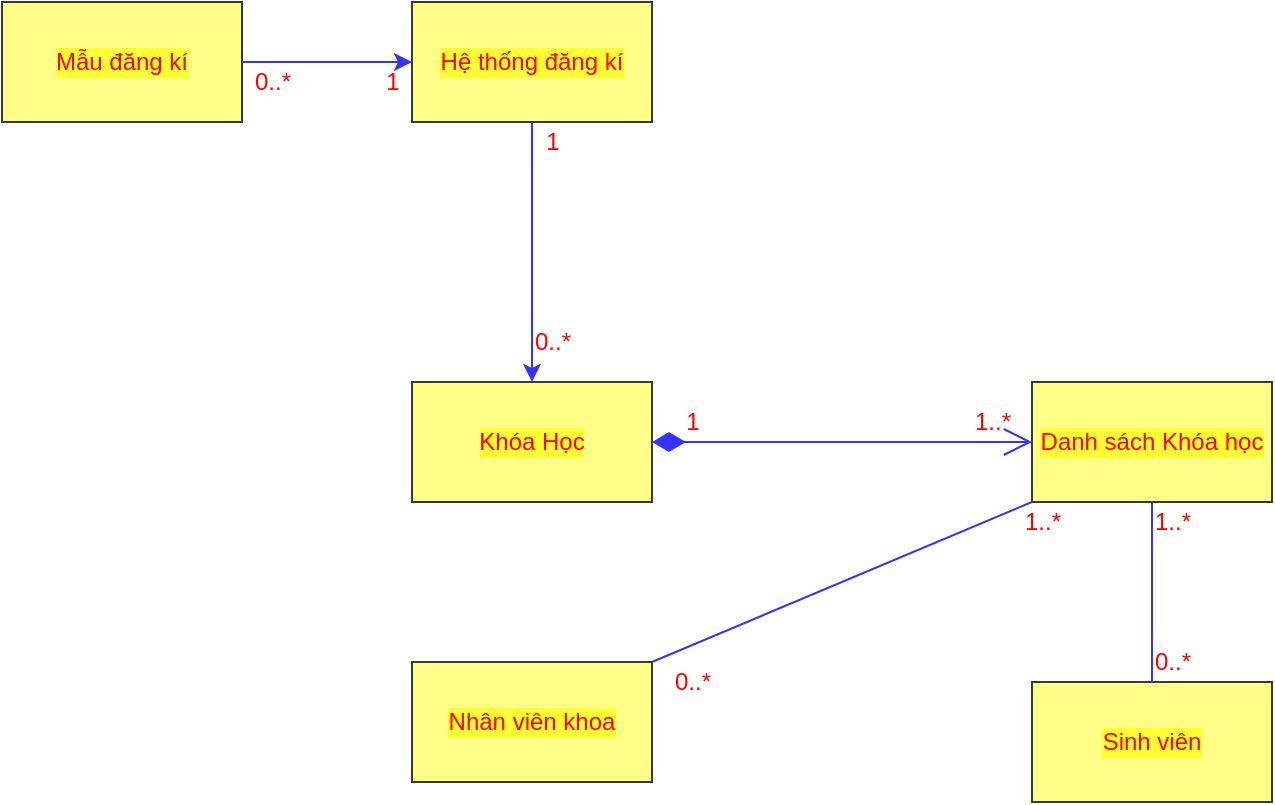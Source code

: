 <mxfile>
    <diagram id="_UxFQ_0E_hbpEMtKLm1K" name="lap1.1">
        <mxGraphModel dx="1189" dy="609" grid="1" gridSize="10" guides="1" tooltips="1" connect="1" arrows="1" fold="1" page="1" pageScale="1" pageWidth="850" pageHeight="1100" background="#FFFFFF" math="0" shadow="0">
            <root>
                <mxCell id="0"/>
                <mxCell id="1" parent="0"/>
                <mxCell id="69oGPSVdqGjq_GLPQMWP-30" value="" style="edgeStyle=none;html=1;fontColor=#FF0000;strokeColor=#3333FF;entryX=0.5;entryY=0;entryDx=0;entryDy=0;exitX=0.5;exitY=1;exitDx=0;exitDy=0;" edge="1" parent="1" source="69oGPSVdqGjq_GLPQMWP-29" target="69oGPSVdqGjq_GLPQMWP-10">
                    <mxGeometry relative="1" as="geometry"/>
                </mxCell>
                <mxCell id="69oGPSVdqGjq_GLPQMWP-10" value="&lt;font color=&quot;#ff0000&quot;&gt;Khóa Học&lt;/font&gt;" style="rounded=0;whiteSpace=wrap;html=1;labelBackgroundColor=#FFFF33;strokeColor=#36393d;fillColor=#ffff88;" vertex="1" parent="1">
                    <mxGeometry x="220" y="460" width="120" height="60" as="geometry"/>
                </mxCell>
                <mxCell id="69oGPSVdqGjq_GLPQMWP-12" value="&lt;font color=&quot;#ff0000&quot;&gt;Sinh viên&lt;/font&gt;" style="rounded=0;whiteSpace=wrap;html=1;labelBackgroundColor=#FFFF33;strokeColor=#36393d;fillColor=#ffff88;" vertex="1" parent="1">
                    <mxGeometry x="530" y="610" width="120" height="60" as="geometry"/>
                </mxCell>
                <mxCell id="69oGPSVdqGjq_GLPQMWP-20" value="&lt;font color=&quot;#ff0000&quot;&gt;Danh sách Khóa học&lt;/font&gt;" style="rounded=0;whiteSpace=wrap;html=1;labelBackgroundColor=#FFFF33;strokeColor=#36393d;fillColor=#ffff88;" vertex="1" parent="1">
                    <mxGeometry x="530" y="460" width="120" height="60" as="geometry"/>
                </mxCell>
                <mxCell id="69oGPSVdqGjq_GLPQMWP-24" value="" style="endArrow=open;html=1;endSize=12;startArrow=diamondThin;startSize=14;startFill=1;edgeStyle=orthogonalEdgeStyle;align=left;verticalAlign=bottom;fontColor=#FF0000;strokeColor=#3333FF;entryX=0;entryY=0.5;entryDx=0;entryDy=0;exitX=1;exitY=0.5;exitDx=0;exitDy=0;" edge="1" parent="1" source="69oGPSVdqGjq_GLPQMWP-10" target="69oGPSVdqGjq_GLPQMWP-20">
                    <mxGeometry x="-1" y="3" relative="1" as="geometry">
                        <mxPoint x="340" y="480" as="sourcePoint"/>
                        <mxPoint x="710" y="480" as="targetPoint"/>
                        <Array as="points">
                            <mxPoint x="340" y="490"/>
                        </Array>
                    </mxGeometry>
                </mxCell>
                <mxCell id="69oGPSVdqGjq_GLPQMWP-42" value="" style="edgeStyle=none;html=1;fontColor=#FF0000;strokeColor=#3333FF;exitX=1;exitY=0.5;exitDx=0;exitDy=0;entryX=0;entryY=0.5;entryDx=0;entryDy=0;" edge="1" parent="1" source="69oGPSVdqGjq_GLPQMWP-41" target="69oGPSVdqGjq_GLPQMWP-29">
                    <mxGeometry relative="1" as="geometry">
                        <mxPoint x="190" y="370" as="targetPoint"/>
                    </mxGeometry>
                </mxCell>
                <mxCell id="69oGPSVdqGjq_GLPQMWP-29" value="&lt;font color=&quot;#ff0000&quot;&gt;Hệ thống đăng kí&lt;/font&gt;" style="rounded=0;whiteSpace=wrap;html=1;labelBackgroundColor=#FFFF33;strokeColor=#36393d;fillColor=#ffff88;" vertex="1" parent="1">
                    <mxGeometry x="220" y="270" width="120" height="60" as="geometry"/>
                </mxCell>
                <mxCell id="69oGPSVdqGjq_GLPQMWP-33" value="" style="endArrow=none;html=1;fontColor=#FF0000;strokeColor=#3333FF;exitX=0.5;exitY=0;exitDx=0;exitDy=0;entryX=0.5;entryY=1;entryDx=0;entryDy=0;" edge="1" parent="1" source="69oGPSVdqGjq_GLPQMWP-12" target="69oGPSVdqGjq_GLPQMWP-20">
                    <mxGeometry width="50" height="50" relative="1" as="geometry">
                        <mxPoint x="600" y="510" as="sourcePoint"/>
                        <mxPoint x="650" y="460" as="targetPoint"/>
                    </mxGeometry>
                </mxCell>
                <mxCell id="69oGPSVdqGjq_GLPQMWP-39" value="1" style="text;html=1;align=center;verticalAlign=middle;resizable=0;points=[];autosize=1;strokeColor=none;fillColor=none;fontColor=#FF0000;" vertex="1" parent="1">
                    <mxGeometry x="280" y="330" width="20" height="20" as="geometry"/>
                </mxCell>
                <mxCell id="69oGPSVdqGjq_GLPQMWP-40" value="0..*" style="text;html=1;align=center;verticalAlign=middle;resizable=0;points=[];autosize=1;strokeColor=none;fillColor=none;fontColor=#FF0000;" vertex="1" parent="1">
                    <mxGeometry x="275" y="430" width="30" height="20" as="geometry"/>
                </mxCell>
                <mxCell id="69oGPSVdqGjq_GLPQMWP-41" value="&lt;font color=&quot;#ff0000&quot;&gt;Mẫu đăng kí&lt;/font&gt;" style="rounded=0;whiteSpace=wrap;html=1;labelBackgroundColor=#FFFF33;strokeColor=#36393d;fillColor=#ffff88;" vertex="1" parent="1">
                    <mxGeometry x="15" y="270" width="120" height="60" as="geometry"/>
                </mxCell>
                <mxCell id="69oGPSVdqGjq_GLPQMWP-43" value="0..*" style="text;html=1;align=center;verticalAlign=middle;resizable=0;points=[];autosize=1;strokeColor=none;fillColor=none;fontColor=#FF0000;" vertex="1" parent="1">
                    <mxGeometry x="135" y="300" width="30" height="20" as="geometry"/>
                </mxCell>
                <mxCell id="69oGPSVdqGjq_GLPQMWP-44" value="1" style="text;html=1;align=center;verticalAlign=middle;resizable=0;points=[];autosize=1;strokeColor=none;fillColor=none;fontColor=#FF0000;" vertex="1" parent="1">
                    <mxGeometry x="200" y="300" width="20" height="20" as="geometry"/>
                </mxCell>
                <mxCell id="69oGPSVdqGjq_GLPQMWP-47" value="&lt;font color=&quot;#ff0000&quot;&gt;Nhân viên khoa&lt;/font&gt;" style="rounded=0;whiteSpace=wrap;html=1;labelBackgroundColor=#FFFF33;strokeColor=#36393d;fillColor=#ffff88;" vertex="1" parent="1">
                    <mxGeometry x="220" y="600" width="120" height="60" as="geometry"/>
                </mxCell>
                <mxCell id="69oGPSVdqGjq_GLPQMWP-53" value="1" style="text;html=1;align=center;verticalAlign=middle;resizable=0;points=[];autosize=1;strokeColor=none;fillColor=none;fontColor=#FF0000;" vertex="1" parent="1">
                    <mxGeometry x="350" y="470" width="20" height="20" as="geometry"/>
                </mxCell>
                <mxCell id="69oGPSVdqGjq_GLPQMWP-54" value="1..*" style="text;html=1;align=center;verticalAlign=middle;resizable=0;points=[];autosize=1;strokeColor=none;fillColor=none;fontColor=#FF0000;" vertex="1" parent="1">
                    <mxGeometry x="495" y="470" width="30" height="20" as="geometry"/>
                </mxCell>
                <mxCell id="69oGPSVdqGjq_GLPQMWP-55" value="0..*" style="text;html=1;align=center;verticalAlign=middle;resizable=0;points=[];autosize=1;strokeColor=none;fillColor=none;fontColor=#FF0000;" vertex="1" parent="1">
                    <mxGeometry x="345" y="600" width="30" height="20" as="geometry"/>
                </mxCell>
                <mxCell id="69oGPSVdqGjq_GLPQMWP-56" value="1..*" style="text;html=1;align=center;verticalAlign=middle;resizable=0;points=[];autosize=1;strokeColor=none;fillColor=none;fontColor=#FF0000;" vertex="1" parent="1">
                    <mxGeometry x="520" y="520" width="30" height="20" as="geometry"/>
                </mxCell>
                <mxCell id="69oGPSVdqGjq_GLPQMWP-57" value="0..*" style="text;html=1;align=center;verticalAlign=middle;resizable=0;points=[];autosize=1;strokeColor=none;fillColor=none;fontColor=#FF0000;" vertex="1" parent="1">
                    <mxGeometry x="585" y="590" width="30" height="20" as="geometry"/>
                </mxCell>
                <mxCell id="69oGPSVdqGjq_GLPQMWP-58" value="1..*" style="text;html=1;align=center;verticalAlign=middle;resizable=0;points=[];autosize=1;strokeColor=none;fillColor=none;fontColor=#FF0000;" vertex="1" parent="1">
                    <mxGeometry x="585" y="520" width="30" height="20" as="geometry"/>
                </mxCell>
                <mxCell id="8IzJXHb4NHh8uz1D8R7h-1" value="" style="endArrow=none;html=1;fontColor=#FF0000;strokeColor=#3333FF;exitX=1;exitY=0;exitDx=0;exitDy=0;entryX=0;entryY=1;entryDx=0;entryDy=0;" edge="1" parent="1" source="69oGPSVdqGjq_GLPQMWP-47" target="69oGPSVdqGjq_GLPQMWP-20">
                    <mxGeometry width="50" height="50" relative="1" as="geometry">
                        <mxPoint x="440" y="510" as="sourcePoint"/>
                        <mxPoint x="490" y="460" as="targetPoint"/>
                    </mxGeometry>
                </mxCell>
            </root>
        </mxGraphModel>
    </diagram>
    <diagram name="lap1.2" id="RYfqkhEIGYZpy4Kvbkqd">
        <mxGraphModel dx="1189" dy="609" grid="1" gridSize="10" guides="1" tooltips="1" connect="1" arrows="1" fold="1" page="1" pageScale="1" pageWidth="850" pageHeight="1100" background="#FFFFFF" math="0" shadow="0">
            <root>
                <mxCell id="ChFzxE-hWu39rJrbuBB7-0"/>
                <mxCell id="ChFzxE-hWu39rJrbuBB7-1" parent="ChFzxE-hWu39rJrbuBB7-0"/>
                <mxCell id="6YHprF1FvIJKnkjolSpg-0" value="&lt;font color=&quot;#ff0000&quot;&gt;Kí hợp đồng&lt;/font&gt;" style="rounded=0;whiteSpace=wrap;html=1;labelBackgroundColor=#FFFF33;strokeColor=#36393d;fillColor=#ffff88;" vertex="1" parent="ChFzxE-hWu39rJrbuBB7-1">
                    <mxGeometry x="120" y="100" width="120" height="60" as="geometry"/>
                </mxCell>
                <mxCell id="-flt12kWFM7OfgQ0mb0j-1" value="" style="edgeStyle=none;html=1;fontColor=#FF0000;strokeColor=#3333FF;" edge="1" parent="ChFzxE-hWu39rJrbuBB7-1" source="6YHprF1FvIJKnkjolSpg-2" target="-flt12kWFM7OfgQ0mb0j-0">
                    <mxGeometry relative="1" as="geometry"/>
                </mxCell>
                <mxCell id="-flt12kWFM7OfgQ0mb0j-3" value="" style="edgeStyle=none;html=1;fontColor=#FF0000;strokeColor=#3333FF;" edge="1" parent="ChFzxE-hWu39rJrbuBB7-1" source="6YHprF1FvIJKnkjolSpg-2" target="-flt12kWFM7OfgQ0mb0j-2">
                    <mxGeometry relative="1" as="geometry"/>
                </mxCell>
                <mxCell id="6YHprF1FvIJKnkjolSpg-2" value="&lt;font color=&quot;#ff0000&quot;&gt;Khách hàng&amp;nbsp;&lt;/font&gt;" style="rounded=0;whiteSpace=wrap;html=1;labelBackgroundColor=#FFFF33;strokeColor=#36393d;fillColor=#ffff88;" vertex="1" parent="ChFzxE-hWu39rJrbuBB7-1">
                    <mxGeometry x="120" y="240" width="120" height="60" as="geometry"/>
                </mxCell>
                <mxCell id="6YHprF1FvIJKnkjolSpg-5" value="&lt;font color=&quot;#ff0000&quot;&gt;Công ty&lt;/font&gt;" style="rounded=0;whiteSpace=wrap;html=1;labelBackgroundColor=#FFFF33;strokeColor=#36393d;fillColor=#ffff88;" vertex="1" parent="ChFzxE-hWu39rJrbuBB7-1">
                    <mxGeometry x="440" y="100" width="120" height="60" as="geometry"/>
                </mxCell>
                <mxCell id="6YHprF1FvIJKnkjolSpg-8" value="&lt;font color=&quot;#ff0000&quot;&gt;Thông tin căn nhà&lt;/font&gt;" style="rounded=0;whiteSpace=wrap;html=1;labelBackgroundColor=#FFFF33;strokeColor=#36393d;fillColor=#ffff88;" vertex="1" parent="ChFzxE-hWu39rJrbuBB7-1">
                    <mxGeometry x="440" y="380" width="120" height="60" as="geometry"/>
                </mxCell>
                <mxCell id="-flt12kWFM7OfgQ0mb0j-0" value="&lt;font color=&quot;#ff0000&quot;&gt;Khách mua&amp;nbsp;&lt;/font&gt;" style="rounded=0;whiteSpace=wrap;html=1;labelBackgroundColor=#FFFF33;strokeColor=#36393d;fillColor=#ffff88;" vertex="1" parent="ChFzxE-hWu39rJrbuBB7-1">
                    <mxGeometry x="20" y="380" width="120" height="60" as="geometry"/>
                </mxCell>
                <mxCell id="-flt12kWFM7OfgQ0mb0j-2" value="&lt;font color=&quot;#ff0000&quot;&gt;Khách bán&amp;nbsp;&lt;/font&gt;" style="rounded=0;whiteSpace=wrap;html=1;labelBackgroundColor=#FFFF33;strokeColor=#36393d;fillColor=#ffff88;" vertex="1" parent="ChFzxE-hWu39rJrbuBB7-1">
                    <mxGeometry x="220" y="380" width="120" height="60" as="geometry"/>
                </mxCell>
                <mxCell id="-flt12kWFM7OfgQ0mb0j-6" value="" style="endArrow=none;html=1;fontColor=#FF0000;strokeColor=#3333FF;exitX=1;exitY=0.5;exitDx=0;exitDy=0;entryX=0;entryY=0.5;entryDx=0;entryDy=0;" edge="1" parent="ChFzxE-hWu39rJrbuBB7-1" source="6YHprF1FvIJKnkjolSpg-0" target="6YHprF1FvIJKnkjolSpg-5">
                    <mxGeometry width="50" height="50" relative="1" as="geometry">
                        <mxPoint x="190" y="250" as="sourcePoint"/>
                        <mxPoint x="190" y="170" as="targetPoint"/>
                    </mxGeometry>
                </mxCell>
                <mxCell id="-flt12kWFM7OfgQ0mb0j-7" value="" style="endArrow=diamondThin;endFill=1;endSize=24;html=1;fontColor=#FF0000;strokeColor=#3333FF;entryX=0.5;entryY=0;entryDx=0;entryDy=0;exitX=0.5;exitY=1;exitDx=0;exitDy=0;" edge="1" parent="ChFzxE-hWu39rJrbuBB7-1" source="6YHprF1FvIJKnkjolSpg-0" target="6YHprF1FvIJKnkjolSpg-2">
                    <mxGeometry width="160" relative="1" as="geometry">
                        <mxPoint x="510" y="310" as="sourcePoint"/>
                        <mxPoint x="670" y="310" as="targetPoint"/>
                    </mxGeometry>
                </mxCell>
                <mxCell id="kIf_Ze4gFEKOfoDL0Ew3-0" value="&lt;font color=&quot;#ff0000&quot;&gt;Nhà&amp;nbsp;&lt;/font&gt;" style="rounded=0;whiteSpace=wrap;html=1;labelBackgroundColor=#FFFF33;strokeColor=#36393d;fillColor=#ffff88;" vertex="1" parent="ChFzxE-hWu39rJrbuBB7-1">
                    <mxGeometry x="440" y="220" width="120" height="60" as="geometry"/>
                </mxCell>
                <mxCell id="kIf_Ze4gFEKOfoDL0Ew3-2" value="" style="endArrow=none;html=1;fontColor=#FF0000;strokeColor=#3333FF;exitX=0.5;exitY=0;exitDx=0;exitDy=0;entryX=0.5;entryY=1;entryDx=0;entryDy=0;" edge="1" parent="ChFzxE-hWu39rJrbuBB7-1" source="kIf_Ze4gFEKOfoDL0Ew3-0" target="6YHprF1FvIJKnkjolSpg-5">
                    <mxGeometry width="50" height="50" relative="1" as="geometry">
                        <mxPoint x="560" y="340" as="sourcePoint"/>
                        <mxPoint x="610" y="290" as="targetPoint"/>
                    </mxGeometry>
                </mxCell>
                <mxCell id="kIf_Ze4gFEKOfoDL0Ew3-4" value="" style="endArrow=diamondThin;endFill=1;endSize=24;html=1;fontColor=#FF0000;strokeColor=#3333FF;entryX=1;entryY=0.5;entryDx=0;entryDy=0;exitX=0;exitY=0.5;exitDx=0;exitDy=0;" edge="1" parent="ChFzxE-hWu39rJrbuBB7-1" source="6YHprF1FvIJKnkjolSpg-8" target="6YHprF1FvIJKnkjolSpg-2">
                    <mxGeometry width="160" relative="1" as="geometry">
                        <mxPoint x="190" y="170" as="sourcePoint"/>
                        <mxPoint x="190" y="250" as="targetPoint"/>
                    </mxGeometry>
                </mxCell>
                <mxCell id="kIf_Ze4gFEKOfoDL0Ew3-5" value="" style="endArrow=diamondThin;endFill=1;endSize=24;html=1;fontColor=#FF0000;strokeColor=#3333FF;entryX=0.5;entryY=0;entryDx=0;entryDy=0;exitX=0.5;exitY=1;exitDx=0;exitDy=0;" edge="1" parent="ChFzxE-hWu39rJrbuBB7-1" source="kIf_Ze4gFEKOfoDL0Ew3-0" target="6YHprF1FvIJKnkjolSpg-8">
                    <mxGeometry width="160" relative="1" as="geometry">
                        <mxPoint x="450" y="420" as="sourcePoint"/>
                        <mxPoint x="250" y="280" as="targetPoint"/>
                    </mxGeometry>
                </mxCell>
                <mxCell id="2IUAbXohQa4fwucc9610-0" value="1..*" style="text;html=1;align=center;verticalAlign=middle;resizable=0;points=[];autosize=1;strokeColor=none;fillColor=none;fontColor=#FF0000;" vertex="1" parent="ChFzxE-hWu39rJrbuBB7-1">
                    <mxGeometry x="175" y="160" width="30" height="20" as="geometry"/>
                </mxCell>
                <mxCell id="2IUAbXohQa4fwucc9610-1" value="0..*" style="text;html=1;align=center;verticalAlign=middle;resizable=0;points=[];autosize=1;strokeColor=none;fillColor=none;fontColor=#FF0000;" vertex="1" parent="ChFzxE-hWu39rJrbuBB7-1">
                    <mxGeometry x="185" y="210" width="30" height="20" as="geometry"/>
                </mxCell>
                <mxCell id="2IUAbXohQa4fwucc9610-2" value="*" style="text;html=1;align=center;verticalAlign=middle;resizable=0;points=[];autosize=1;strokeColor=none;fillColor=none;fontColor=#FF0000;" vertex="1" parent="ChFzxE-hWu39rJrbuBB7-1">
                    <mxGeometry x="240" y="130" width="20" height="20" as="geometry"/>
                </mxCell>
                <mxCell id="2IUAbXohQa4fwucc9610-3" value="1" style="text;html=1;align=center;verticalAlign=middle;resizable=0;points=[];autosize=1;strokeColor=none;fillColor=none;fontColor=#FF0000;" vertex="1" parent="ChFzxE-hWu39rJrbuBB7-1">
                    <mxGeometry x="420" y="130" width="20" height="20" as="geometry"/>
                </mxCell>
                <mxCell id="2IUAbXohQa4fwucc9610-4" value="1" style="text;html=1;align=center;verticalAlign=middle;resizable=0;points=[];autosize=1;strokeColor=none;fillColor=none;fontColor=#FF0000;" vertex="1" parent="ChFzxE-hWu39rJrbuBB7-1">
                    <mxGeometry x="480" y="160" width="20" height="20" as="geometry"/>
                </mxCell>
                <mxCell id="2IUAbXohQa4fwucc9610-5" value="1..*" style="text;html=1;align=center;verticalAlign=middle;resizable=0;points=[];autosize=1;strokeColor=none;fillColor=none;fontColor=#FF0000;" vertex="1" parent="ChFzxE-hWu39rJrbuBB7-1">
                    <mxGeometry x="475" y="200" width="30" height="20" as="geometry"/>
                </mxCell>
                <mxCell id="ZGPsyZA_IXD_HIPG9SPc-0" value="1" style="text;html=1;align=center;verticalAlign=middle;resizable=0;points=[];autosize=1;strokeColor=none;fillColor=none;fontColor=#FF0000;" vertex="1" parent="ChFzxE-hWu39rJrbuBB7-1">
                    <mxGeometry x="500" y="280" width="20" height="20" as="geometry"/>
                </mxCell>
                <mxCell id="ZGPsyZA_IXD_HIPG9SPc-1" value="0..*" style="text;html=1;align=center;verticalAlign=middle;resizable=0;points=[];autosize=1;strokeColor=none;fillColor=none;fontColor=#FF0000;" vertex="1" parent="ChFzxE-hWu39rJrbuBB7-1">
                    <mxGeometry x="505" y="350" width="30" height="20" as="geometry"/>
                </mxCell>
            </root>
        </mxGraphModel>
    </diagram>
    <diagram name="lap1.3" id="PTI4m0lSxJVTpoNXbfq7">
        <mxGraphModel dx="1189" dy="609" grid="1" gridSize="10" guides="1" tooltips="1" connect="1" arrows="1" fold="1" page="1" pageScale="1" pageWidth="850" pageHeight="1100" background="#FFFFFF" math="0" shadow="0">
            <root>
                <mxCell id="U2COYKZ9y0e4vOzo1eaQ-0"/>
                <mxCell id="U2COYKZ9y0e4vOzo1eaQ-1" parent="U2COYKZ9y0e4vOzo1eaQ-0"/>
                <mxCell id="1-s_EBftzV6ss8E919WM-0" style="edgeStyle=none;html=1;entryX=0.5;entryY=0;entryDx=0;entryDy=0;fontColor=#FF0000;strokeColor=#3333FF;" edge="1" parent="U2COYKZ9y0e4vOzo1eaQ-1" source="2zSRY0cgR5PDKBvKgZgw-1" target="kw6-8Ziui9tUm82AIqNF-0">
                    <mxGeometry relative="1" as="geometry"/>
                </mxCell>
                <mxCell id="2zSRY0cgR5PDKBvKgZgw-1" value="&lt;font color=&quot;#ff0000&quot;&gt;Đăng kí thành viên&lt;/font&gt;" style="rounded=0;whiteSpace=wrap;html=1;labelBackgroundColor=#FFFF33;strokeColor=#36393d;fillColor=#ffff88;" vertex="1" parent="U2COYKZ9y0e4vOzo1eaQ-1">
                    <mxGeometry x="200" y="100" width="120" height="60" as="geometry"/>
                </mxCell>
                <mxCell id="kw6-8Ziui9tUm82AIqNF-0" value="&lt;font color=&quot;#ff0000&quot;&gt;Video&lt;/font&gt;" style="rounded=0;whiteSpace=wrap;html=1;labelBackgroundColor=#FFFF33;strokeColor=#36393d;fillColor=#ffff88;" vertex="1" parent="U2COYKZ9y0e4vOzo1eaQ-1">
                    <mxGeometry x="200" y="250" width="120" height="60" as="geometry"/>
                </mxCell>
                <mxCell id="kw6-8Ziui9tUm82AIqNF-6" value="&lt;font color=&quot;#ff0000&quot;&gt;Danh Sách Video&lt;/font&gt;" style="rounded=0;whiteSpace=wrap;html=1;labelBackgroundColor=#FFFF33;strokeColor=#36393d;fillColor=#ffff88;" vertex="1" parent="U2COYKZ9y0e4vOzo1eaQ-1">
                    <mxGeometry x="410" y="250" width="120" height="60" as="geometry"/>
                </mxCell>
                <mxCell id="o8oBgXos8wijMpKWkSOp-0" value="&lt;font color=&quot;#ff0000&quot;&gt;Khách hàng&lt;/font&gt;" style="rounded=0;whiteSpace=wrap;html=1;labelBackgroundColor=#FFFF33;strokeColor=#36393d;fillColor=#ffff88;" vertex="1" parent="U2COYKZ9y0e4vOzo1eaQ-1">
                    <mxGeometry x="410" y="380" width="120" height="60" as="geometry"/>
                </mxCell>
                <mxCell id="bMqX9vzeGQ3PeFzSgzHq-0" value="" style="endArrow=none;html=1;fontColor=#FF0000;strokeColor=#3333FF;exitX=0.5;exitY=0;exitDx=0;exitDy=0;entryX=0.5;entryY=1;entryDx=0;entryDy=0;" edge="1" parent="U2COYKZ9y0e4vOzo1eaQ-1" source="o8oBgXos8wijMpKWkSOp-0" target="kw6-8Ziui9tUm82AIqNF-6">
                    <mxGeometry width="50" height="50" relative="1" as="geometry">
                        <mxPoint x="560" y="340" as="sourcePoint"/>
                        <mxPoint x="610" y="290" as="targetPoint"/>
                    </mxGeometry>
                </mxCell>
                <mxCell id="-ThMTFt2ipFqbg5YEFVm-0" value="" style="endArrow=open;html=1;endSize=12;startArrow=diamondThin;startSize=14;startFill=1;edgeStyle=orthogonalEdgeStyle;align=left;verticalAlign=bottom;fontColor=#FF0000;strokeColor=#3333FF;entryX=0;entryY=0.5;entryDx=0;entryDy=0;exitX=1;exitY=0.5;exitDx=0;exitDy=0;" edge="1" parent="U2COYKZ9y0e4vOzo1eaQ-1" source="kw6-8Ziui9tUm82AIqNF-0" target="kw6-8Ziui9tUm82AIqNF-6">
                    <mxGeometry x="-1" y="3" relative="1" as="geometry">
                        <mxPoint x="340" y="490" as="sourcePoint"/>
                        <mxPoint x="530" y="490" as="targetPoint"/>
                        <Array as="points">
                            <mxPoint x="370" y="280"/>
                            <mxPoint x="370" y="280"/>
                        </Array>
                    </mxGeometry>
                </mxCell>
                <mxCell id="-ThMTFt2ipFqbg5YEFVm-1" value="1" style="text;html=1;align=center;verticalAlign=middle;resizable=0;points=[];autosize=1;strokeColor=none;fillColor=none;fontColor=#FF0000;" vertex="1" parent="U2COYKZ9y0e4vOzo1eaQ-1">
                    <mxGeometry x="320" y="260" width="20" height="20" as="geometry"/>
                </mxCell>
                <mxCell id="IP90Giem8noXHMxNum-Y-0" value="1..*" style="text;html=1;align=center;verticalAlign=middle;resizable=0;points=[];autosize=1;strokeColor=none;fillColor=none;fontColor=#FF0000;" vertex="1" parent="U2COYKZ9y0e4vOzo1eaQ-1">
                    <mxGeometry x="385" y="260" width="30" height="20" as="geometry"/>
                </mxCell>
                <mxCell id="QNDLmf0B7VujXPdaQdSR-0" value="1..*" style="text;html=1;align=center;verticalAlign=middle;resizable=0;points=[];autosize=1;strokeColor=none;fillColor=none;fontColor=#FF0000;" vertex="1" parent="U2COYKZ9y0e4vOzo1eaQ-1">
                    <mxGeometry x="475" y="310" width="30" height="20" as="geometry"/>
                </mxCell>
                <mxCell id="QNDLmf0B7VujXPdaQdSR-1" value="0..*" style="text;html=1;align=center;verticalAlign=middle;resizable=0;points=[];autosize=1;strokeColor=none;fillColor=none;fontColor=#FF0000;" vertex="1" parent="U2COYKZ9y0e4vOzo1eaQ-1">
                    <mxGeometry x="475" y="360" width="30" height="20" as="geometry"/>
                </mxCell>
                <mxCell id="ulAnVibXYlt-oufWvovE-0" value="1" style="text;html=1;align=center;verticalAlign=middle;resizable=0;points=[];autosize=1;strokeColor=none;fillColor=none;fontColor=#FF0000;" vertex="1" parent="U2COYKZ9y0e4vOzo1eaQ-1">
                    <mxGeometry x="260" y="160" width="20" height="20" as="geometry"/>
                </mxCell>
                <mxCell id="ulAnVibXYlt-oufWvovE-1" value="0..*" style="text;html=1;align=center;verticalAlign=middle;resizable=0;points=[];autosize=1;strokeColor=none;fillColor=none;fontColor=#FF0000;" vertex="1" parent="U2COYKZ9y0e4vOzo1eaQ-1">
                    <mxGeometry x="255" y="230" width="30" height="20" as="geometry"/>
                </mxCell>
                <mxCell id="o8oBgXos8wijMpKWkSOp-2" value="&lt;font color=&quot;#ff0000&quot;&gt;Quản lí&lt;/font&gt;" style="rounded=0;whiteSpace=wrap;html=1;labelBackgroundColor=#FFFF33;strokeColor=#36393d;fillColor=#ffff88;" vertex="1" parent="U2COYKZ9y0e4vOzo1eaQ-1">
                    <mxGeometry x="200" y="380" width="120" height="60" as="geometry"/>
                </mxCell>
                <mxCell id="bv4nujuzxs6KhLqfxOJk-1" value="" style="endArrow=none;html=1;fontColor=#FF0000;strokeColor=#3333FF;exitX=0;exitY=1;exitDx=0;exitDy=0;entryX=1;entryY=0;entryDx=0;entryDy=0;" edge="1" parent="U2COYKZ9y0e4vOzo1eaQ-1" source="kw6-8Ziui9tUm82AIqNF-6" target="o8oBgXos8wijMpKWkSOp-2">
                    <mxGeometry width="50" height="50" relative="1" as="geometry">
                        <mxPoint x="530" y="280" as="sourcePoint"/>
                        <mxPoint x="280" y="390" as="targetPoint"/>
                    </mxGeometry>
                </mxCell>
                <mxCell id="bbgkbFkYtuxhZXDyjhQg-0" value="1" style="text;html=1;align=center;verticalAlign=middle;resizable=0;points=[];autosize=1;strokeColor=none;fillColor=none;fontColor=#FF0000;" vertex="1" parent="U2COYKZ9y0e4vOzo1eaQ-1">
                    <mxGeometry x="320" y="370" width="20" height="20" as="geometry"/>
                </mxCell>
                <mxCell id="bbgkbFkYtuxhZXDyjhQg-1" value="0..*" style="text;html=1;align=center;verticalAlign=middle;resizable=0;points=[];autosize=1;strokeColor=none;fillColor=none;fontColor=#FF0000;" vertex="1" parent="U2COYKZ9y0e4vOzo1eaQ-1">
                    <mxGeometry x="410" y="310" width="30" height="20" as="geometry"/>
                </mxCell>
            </root>
        </mxGraphModel>
    </diagram>
</mxfile>